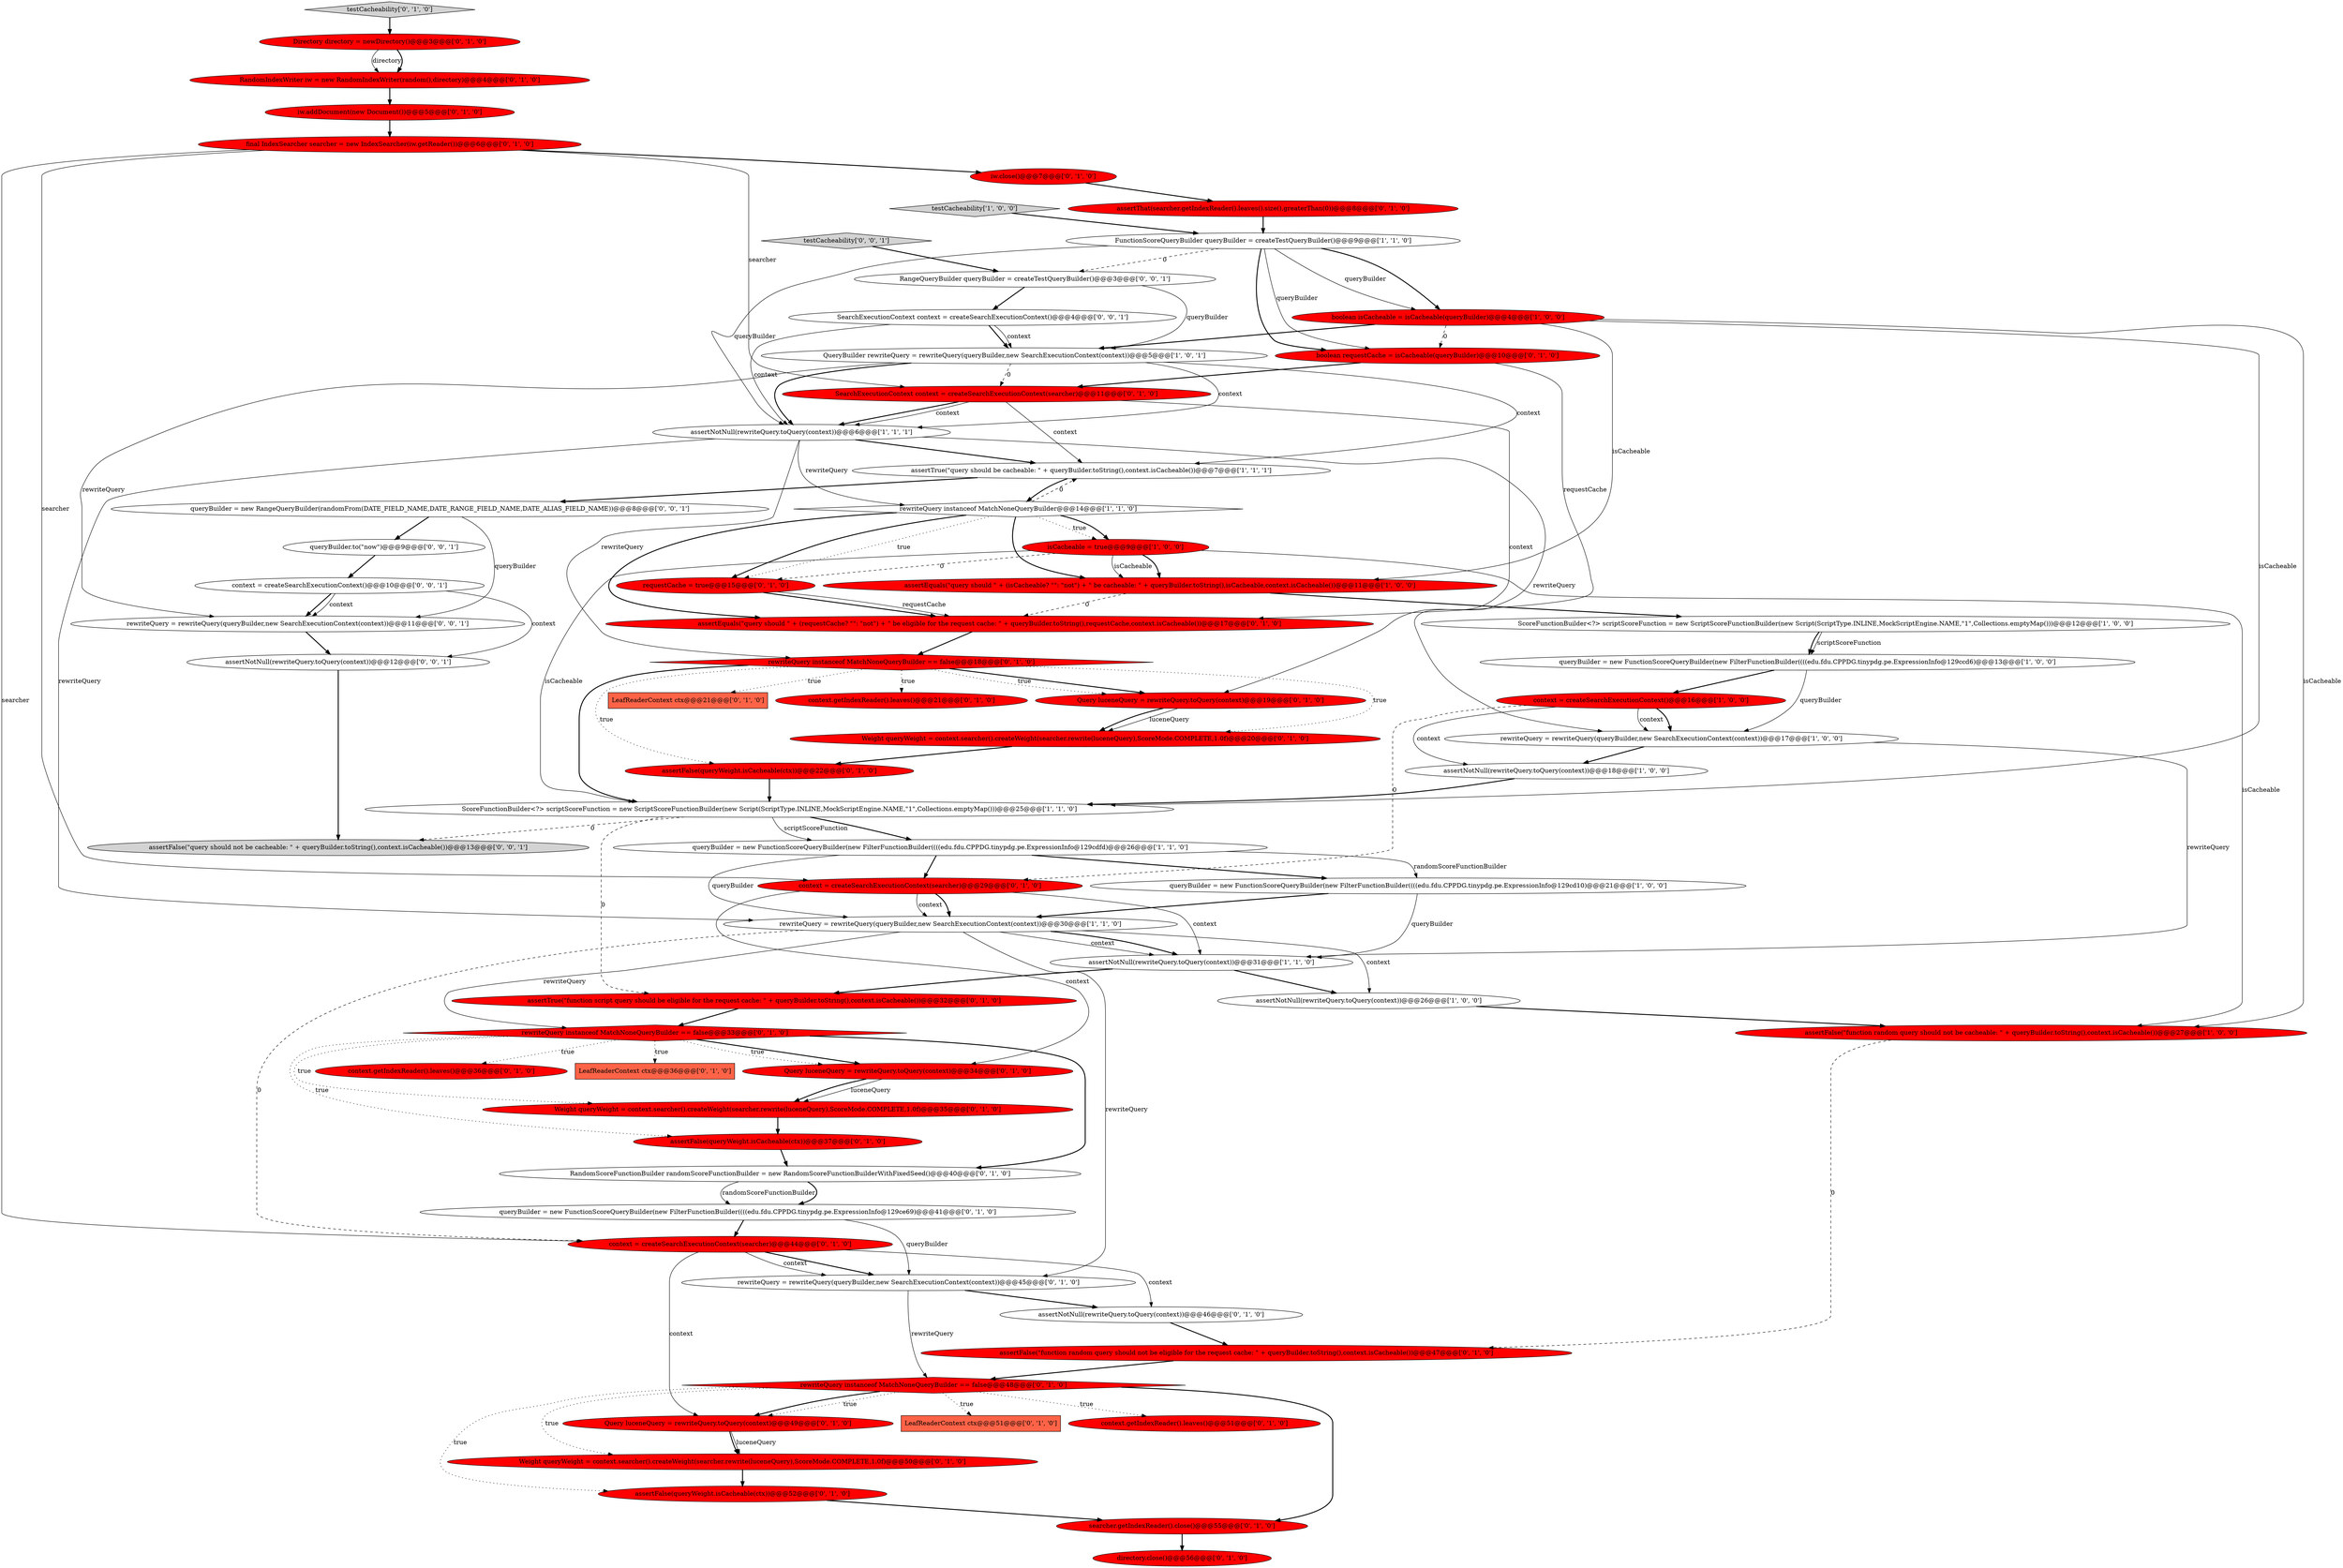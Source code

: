 digraph {
5 [style = filled, label = "rewriteQuery = rewriteQuery(queryBuilder,new SearchExecutionContext(context))@@@30@@@['1', '1', '0']", fillcolor = white, shape = ellipse image = "AAA0AAABBB1BBB"];
66 [style = filled, label = "assertNotNull(rewriteQuery.toQuery(context))@@@12@@@['0', '0', '1']", fillcolor = white, shape = ellipse image = "AAA0AAABBB3BBB"];
42 [style = filled, label = "assertNotNull(rewriteQuery.toQuery(context))@@@46@@@['0', '1', '0']", fillcolor = white, shape = ellipse image = "AAA0AAABBB2BBB"];
21 [style = filled, label = "LeafReaderContext ctx@@@21@@@['0', '1', '0']", fillcolor = tomato, shape = box image = "AAA0AAABBB2BBB"];
28 [style = filled, label = "assertThat(searcher.getIndexReader().leaves().size(),greaterThan(0))@@@8@@@['0', '1', '0']", fillcolor = red, shape = ellipse image = "AAA1AAABBB2BBB"];
27 [style = filled, label = "searcher.getIndexReader().close()@@@55@@@['0', '1', '0']", fillcolor = red, shape = ellipse image = "AAA1AAABBB2BBB"];
31 [style = filled, label = "assertEquals(\"query should \" + (requestCache? \"\": \"not\") + \" be eligible for the request cache: \" + queryBuilder.toString(),requestCache,context.isCacheable())@@@17@@@['0', '1', '0']", fillcolor = red, shape = ellipse image = "AAA1AAABBB2BBB"];
12 [style = filled, label = "assertNotNull(rewriteQuery.toQuery(context))@@@31@@@['1', '1', '0']", fillcolor = white, shape = ellipse image = "AAA0AAABBB1BBB"];
26 [style = filled, label = "LeafReaderContext ctx@@@36@@@['0', '1', '0']", fillcolor = tomato, shape = box image = "AAA0AAABBB2BBB"];
43 [style = filled, label = "iw.addDocument(new Document())@@@5@@@['0', '1', '0']", fillcolor = red, shape = ellipse image = "AAA1AAABBB2BBB"];
36 [style = filled, label = "boolean requestCache = isCacheable(queryBuilder)@@@10@@@['0', '1', '0']", fillcolor = red, shape = ellipse image = "AAA1AAABBB2BBB"];
47 [style = filled, label = "context.getIndexReader().leaves()@@@21@@@['0', '1', '0']", fillcolor = red, shape = ellipse image = "AAA1AAABBB2BBB"];
62 [style = filled, label = "rewriteQuery = rewriteQuery(queryBuilder,new SearchExecutionContext(context))@@@11@@@['0', '0', '1']", fillcolor = white, shape = ellipse image = "AAA0AAABBB3BBB"];
38 [style = filled, label = "testCacheability['0', '1', '0']", fillcolor = lightgray, shape = diamond image = "AAA0AAABBB2BBB"];
45 [style = filled, label = "Query luceneQuery = rewriteQuery.toQuery(context)@@@19@@@['0', '1', '0']", fillcolor = red, shape = ellipse image = "AAA1AAABBB2BBB"];
24 [style = filled, label = "rewriteQuery instanceof MatchNoneQueryBuilder == false@@@18@@@['0', '1', '0']", fillcolor = red, shape = diamond image = "AAA1AAABBB2BBB"];
40 [style = filled, label = "assertFalse(queryWeight.isCacheable(ctx))@@@52@@@['0', '1', '0']", fillcolor = red, shape = ellipse image = "AAA1AAABBB2BBB"];
63 [style = filled, label = "SearchExecutionContext context = createSearchExecutionContext()@@@4@@@['0', '0', '1']", fillcolor = white, shape = ellipse image = "AAA0AAABBB3BBB"];
2 [style = filled, label = "rewriteQuery instanceof MatchNoneQueryBuilder@@@14@@@['1', '1', '0']", fillcolor = white, shape = diamond image = "AAA0AAABBB1BBB"];
29 [style = filled, label = "SearchExecutionContext context = createSearchExecutionContext(searcher)@@@11@@@['0', '1', '0']", fillcolor = red, shape = ellipse image = "AAA1AAABBB2BBB"];
58 [style = filled, label = "final IndexSearcher searcher = new IndexSearcher(iw.getReader())@@@6@@@['0', '1', '0']", fillcolor = red, shape = ellipse image = "AAA1AAABBB2BBB"];
61 [style = filled, label = "assertFalse(\"query should not be cacheable: \" + queryBuilder.toString(),context.isCacheable())@@@13@@@['0', '0', '1']", fillcolor = lightgray, shape = ellipse image = "AAA0AAABBB3BBB"];
17 [style = filled, label = "rewriteQuery = rewriteQuery(queryBuilder,new SearchExecutionContext(context))@@@17@@@['1', '0', '0']", fillcolor = white, shape = ellipse image = "AAA0AAABBB1BBB"];
18 [style = filled, label = "assertNotNull(rewriteQuery.toQuery(context))@@@18@@@['1', '0', '0']", fillcolor = white, shape = ellipse image = "AAA0AAABBB1BBB"];
53 [style = filled, label = "context = createSearchExecutionContext(searcher)@@@44@@@['0', '1', '0']", fillcolor = red, shape = ellipse image = "AAA1AAABBB2BBB"];
54 [style = filled, label = "directory.close()@@@56@@@['0', '1', '0']", fillcolor = red, shape = ellipse image = "AAA1AAABBB2BBB"];
68 [style = filled, label = "queryBuilder = new RangeQueryBuilder(randomFrom(DATE_FIELD_NAME,DATE_RANGE_FIELD_NAME,DATE_ALIAS_FIELD_NAME))@@@8@@@['0', '0', '1']", fillcolor = white, shape = ellipse image = "AAA0AAABBB3BBB"];
67 [style = filled, label = "testCacheability['0', '0', '1']", fillcolor = lightgray, shape = diamond image = "AAA0AAABBB3BBB"];
48 [style = filled, label = "assertTrue(\"function script query should be eligible for the request cache: \" + queryBuilder.toString(),context.isCacheable())@@@32@@@['0', '1', '0']", fillcolor = red, shape = ellipse image = "AAA1AAABBB2BBB"];
10 [style = filled, label = "testCacheability['1', '0', '0']", fillcolor = lightgray, shape = diamond image = "AAA0AAABBB1BBB"];
49 [style = filled, label = "iw.close()@@@7@@@['0', '1', '0']", fillcolor = red, shape = ellipse image = "AAA1AAABBB2BBB"];
20 [style = filled, label = "FunctionScoreQueryBuilder queryBuilder = createTestQueryBuilder()@@@9@@@['1', '1', '0']", fillcolor = white, shape = ellipse image = "AAA0AAABBB1BBB"];
52 [style = filled, label = "Weight queryWeight = context.searcher().createWeight(searcher.rewrite(luceneQuery),ScoreMode.COMPLETE,1.0f)@@@20@@@['0', '1', '0']", fillcolor = red, shape = ellipse image = "AAA1AAABBB2BBB"];
32 [style = filled, label = "context.getIndexReader().leaves()@@@36@@@['0', '1', '0']", fillcolor = red, shape = ellipse image = "AAA1AAABBB2BBB"];
1 [style = filled, label = "ScoreFunctionBuilder<?> scriptScoreFunction = new ScriptScoreFunctionBuilder(new Script(ScriptType.INLINE,MockScriptEngine.NAME,\"1\",Collections.emptyMap()))@@@12@@@['1', '0', '0']", fillcolor = white, shape = ellipse image = "AAA0AAABBB1BBB"];
59 [style = filled, label = "Directory directory = newDirectory()@@@3@@@['0', '1', '0']", fillcolor = red, shape = ellipse image = "AAA1AAABBB2BBB"];
0 [style = filled, label = "assertNotNull(rewriteQuery.toQuery(context))@@@6@@@['1', '1', '1']", fillcolor = white, shape = ellipse image = "AAA0AAABBB1BBB"];
9 [style = filled, label = "queryBuilder = new FunctionScoreQueryBuilder(new FilterFunctionBuilder((((edu.fdu.CPPDG.tinypdg.pe.ExpressionInfo@129cdfd)@@@26@@@['1', '1', '0']", fillcolor = white, shape = ellipse image = "AAA0AAABBB1BBB"];
15 [style = filled, label = "QueryBuilder rewriteQuery = rewriteQuery(queryBuilder,new SearchExecutionContext(context))@@@5@@@['1', '0', '1']", fillcolor = white, shape = ellipse image = "AAA0AAABBB1BBB"];
16 [style = filled, label = "assertEquals(\"query should \" + (isCacheable? \"\": \"not\") + \" be cacheable: \" + queryBuilder.toString(),isCacheable,context.isCacheable())@@@11@@@['1', '0', '0']", fillcolor = red, shape = ellipse image = "AAA1AAABBB1BBB"];
44 [style = filled, label = "rewriteQuery = rewriteQuery(queryBuilder,new SearchExecutionContext(context))@@@45@@@['0', '1', '0']", fillcolor = white, shape = ellipse image = "AAA0AAABBB2BBB"];
14 [style = filled, label = "context = createSearchExecutionContext()@@@16@@@['1', '0', '0']", fillcolor = red, shape = ellipse image = "AAA1AAABBB1BBB"];
35 [style = filled, label = "rewriteQuery instanceof MatchNoneQueryBuilder == false@@@33@@@['0', '1', '0']", fillcolor = red, shape = diamond image = "AAA1AAABBB2BBB"];
65 [style = filled, label = "context = createSearchExecutionContext()@@@10@@@['0', '0', '1']", fillcolor = white, shape = ellipse image = "AAA0AAABBB3BBB"];
4 [style = filled, label = "ScoreFunctionBuilder<?> scriptScoreFunction = new ScriptScoreFunctionBuilder(new Script(ScriptType.INLINE,MockScriptEngine.NAME,\"1\",Collections.emptyMap()))@@@25@@@['1', '1', '0']", fillcolor = white, shape = ellipse image = "AAA0AAABBB1BBB"];
33 [style = filled, label = "Weight queryWeight = context.searcher().createWeight(searcher.rewrite(luceneQuery),ScoreMode.COMPLETE,1.0f)@@@50@@@['0', '1', '0']", fillcolor = red, shape = ellipse image = "AAA1AAABBB2BBB"];
46 [style = filled, label = "rewriteQuery instanceof MatchNoneQueryBuilder == false@@@48@@@['0', '1', '0']", fillcolor = red, shape = diamond image = "AAA1AAABBB2BBB"];
57 [style = filled, label = "Query luceneQuery = rewriteQuery.toQuery(context)@@@49@@@['0', '1', '0']", fillcolor = red, shape = ellipse image = "AAA1AAABBB2BBB"];
13 [style = filled, label = "queryBuilder = new FunctionScoreQueryBuilder(new FilterFunctionBuilder((((edu.fdu.CPPDG.tinypdg.pe.ExpressionInfo@129ccd6)@@@13@@@['1', '0', '0']", fillcolor = white, shape = ellipse image = "AAA0AAABBB1BBB"];
3 [style = filled, label = "isCacheable = true@@@9@@@['1', '0', '0']", fillcolor = red, shape = ellipse image = "AAA1AAABBB1BBB"];
6 [style = filled, label = "assertFalse(\"function random query should not be cacheable: \" + queryBuilder.toString(),context.isCacheable())@@@27@@@['1', '0', '0']", fillcolor = red, shape = ellipse image = "AAA1AAABBB1BBB"];
11 [style = filled, label = "assertTrue(\"query should be cacheable: \" + queryBuilder.toString(),context.isCacheable())@@@7@@@['1', '1', '1']", fillcolor = white, shape = ellipse image = "AAA0AAABBB1BBB"];
23 [style = filled, label = "RandomIndexWriter iw = new RandomIndexWriter(random(),directory)@@@4@@@['0', '1', '0']", fillcolor = red, shape = ellipse image = "AAA1AAABBB2BBB"];
7 [style = filled, label = "assertNotNull(rewriteQuery.toQuery(context))@@@26@@@['1', '0', '0']", fillcolor = white, shape = ellipse image = "AAA0AAABBB1BBB"];
25 [style = filled, label = "assertFalse(queryWeight.isCacheable(ctx))@@@22@@@['0', '1', '0']", fillcolor = red, shape = ellipse image = "AAA1AAABBB2BBB"];
39 [style = filled, label = "assertFalse(queryWeight.isCacheable(ctx))@@@37@@@['0', '1', '0']", fillcolor = red, shape = ellipse image = "AAA1AAABBB2BBB"];
8 [style = filled, label = "boolean isCacheable = isCacheable(queryBuilder)@@@4@@@['1', '0', '0']", fillcolor = red, shape = ellipse image = "AAA1AAABBB1BBB"];
56 [style = filled, label = "queryBuilder = new FunctionScoreQueryBuilder(new FilterFunctionBuilder((((edu.fdu.CPPDG.tinypdg.pe.ExpressionInfo@129ce69)@@@41@@@['0', '1', '0']", fillcolor = white, shape = ellipse image = "AAA0AAABBB2BBB"];
64 [style = filled, label = "queryBuilder.to(\"now\")@@@9@@@['0', '0', '1']", fillcolor = white, shape = ellipse image = "AAA0AAABBB3BBB"];
19 [style = filled, label = "queryBuilder = new FunctionScoreQueryBuilder(new FilterFunctionBuilder((((edu.fdu.CPPDG.tinypdg.pe.ExpressionInfo@129cd10)@@@21@@@['1', '0', '0']", fillcolor = white, shape = ellipse image = "AAA0AAABBB1BBB"];
22 [style = filled, label = "LeafReaderContext ctx@@@51@@@['0', '1', '0']", fillcolor = tomato, shape = box image = "AAA0AAABBB2BBB"];
37 [style = filled, label = "context = createSearchExecutionContext(searcher)@@@29@@@['0', '1', '0']", fillcolor = red, shape = ellipse image = "AAA1AAABBB2BBB"];
50 [style = filled, label = "Query luceneQuery = rewriteQuery.toQuery(context)@@@34@@@['0', '1', '0']", fillcolor = red, shape = ellipse image = "AAA1AAABBB2BBB"];
30 [style = filled, label = "RandomScoreFunctionBuilder randomScoreFunctionBuilder = new RandomScoreFunctionBuilderWithFixedSeed()@@@40@@@['0', '1', '0']", fillcolor = white, shape = ellipse image = "AAA0AAABBB2BBB"];
55 [style = filled, label = "Weight queryWeight = context.searcher().createWeight(searcher.rewrite(luceneQuery),ScoreMode.COMPLETE,1.0f)@@@35@@@['0', '1', '0']", fillcolor = red, shape = ellipse image = "AAA1AAABBB2BBB"];
60 [style = filled, label = "RangeQueryBuilder queryBuilder = createTestQueryBuilder()@@@3@@@['0', '0', '1']", fillcolor = white, shape = ellipse image = "AAA0AAABBB3BBB"];
41 [style = filled, label = "requestCache = true@@@15@@@['0', '1', '0']", fillcolor = red, shape = ellipse image = "AAA1AAABBB2BBB"];
51 [style = filled, label = "context.getIndexReader().leaves()@@@51@@@['0', '1', '0']", fillcolor = red, shape = ellipse image = "AAA1AAABBB2BBB"];
34 [style = filled, label = "assertFalse(\"function random query should not be eligible for the request cache: \" + queryBuilder.toString(),context.isCacheable())@@@47@@@['0', '1', '0']", fillcolor = red, shape = ellipse image = "AAA1AAABBB2BBB"];
3->41 [style = dashed, label="0"];
19->12 [style = solid, label="queryBuilder"];
63->15 [style = bold, label=""];
34->46 [style = bold, label=""];
16->31 [style = dashed, label="0"];
28->20 [style = bold, label=""];
24->25 [style = dotted, label="true"];
57->33 [style = bold, label=""];
36->29 [style = bold, label=""];
65->62 [style = bold, label=""];
29->0 [style = bold, label=""];
35->26 [style = dotted, label="true"];
53->44 [style = bold, label=""];
14->17 [style = bold, label=""];
67->60 [style = bold, label=""];
37->12 [style = solid, label="context"];
48->35 [style = bold, label=""];
6->34 [style = dashed, label="0"];
3->16 [style = bold, label=""];
1->13 [style = bold, label=""];
12->7 [style = bold, label=""];
9->37 [style = bold, label=""];
50->55 [style = solid, label="luceneQuery"];
37->5 [style = bold, label=""];
19->5 [style = bold, label=""];
9->19 [style = solid, label="randomScoreFunctionBuilder"];
0->2 [style = solid, label="rewriteQuery"];
35->50 [style = bold, label=""];
50->55 [style = bold, label=""];
15->0 [style = bold, label=""];
60->63 [style = bold, label=""];
0->24 [style = solid, label="rewriteQuery"];
14->17 [style = solid, label="context"];
17->12 [style = solid, label="rewriteQuery"];
14->18 [style = solid, label="context"];
29->45 [style = solid, label="context"];
63->15 [style = solid, label="context"];
24->21 [style = dotted, label="true"];
56->53 [style = bold, label=""];
13->14 [style = bold, label=""];
43->58 [style = bold, label=""];
2->31 [style = bold, label=""];
2->16 [style = bold, label=""];
2->3 [style = dotted, label="true"];
56->44 [style = solid, label="queryBuilder"];
46->40 [style = dotted, label="true"];
8->6 [style = solid, label="isCacheable"];
68->62 [style = solid, label="queryBuilder"];
58->37 [style = solid, label="searcher"];
5->12 [style = solid, label="context"];
15->11 [style = solid, label="context"];
15->29 [style = dashed, label="0"];
5->7 [style = solid, label="context"];
12->48 [style = bold, label=""];
46->33 [style = dotted, label="true"];
24->52 [style = dotted, label="true"];
29->11 [style = solid, label="context"];
8->4 [style = solid, label="isCacheable"];
20->8 [style = bold, label=""];
18->4 [style = bold, label=""];
20->0 [style = solid, label="queryBuilder"];
7->6 [style = bold, label=""];
27->54 [style = bold, label=""];
2->11 [style = dashed, label="0"];
66->61 [style = bold, label=""];
2->41 [style = dotted, label="true"];
3->16 [style = solid, label="isCacheable"];
35->55 [style = dotted, label="true"];
29->0 [style = solid, label="context"];
45->52 [style = solid, label="luceneQuery"];
45->52 [style = bold, label=""];
38->59 [style = bold, label=""];
4->9 [style = bold, label=""];
2->41 [style = bold, label=""];
4->9 [style = solid, label="scriptScoreFunction"];
44->42 [style = bold, label=""];
14->37 [style = dashed, label="0"];
8->15 [style = bold, label=""];
5->35 [style = solid, label="rewriteQuery"];
53->57 [style = solid, label="context"];
24->47 [style = dotted, label="true"];
31->24 [style = bold, label=""];
2->3 [style = bold, label=""];
23->43 [style = bold, label=""];
49->28 [style = bold, label=""];
58->53 [style = solid, label="searcher"];
0->11 [style = bold, label=""];
62->66 [style = bold, label=""];
55->39 [style = bold, label=""];
8->36 [style = dashed, label="0"];
58->49 [style = bold, label=""];
3->4 [style = solid, label="isCacheable"];
24->45 [style = bold, label=""];
46->51 [style = dotted, label="true"];
16->1 [style = bold, label=""];
40->27 [style = bold, label=""];
64->65 [style = bold, label=""];
9->19 [style = bold, label=""];
24->45 [style = dotted, label="true"];
20->60 [style = dashed, label="0"];
41->31 [style = bold, label=""];
58->29 [style = solid, label="searcher"];
46->57 [style = dotted, label="true"];
46->22 [style = dotted, label="true"];
13->17 [style = solid, label="queryBuilder"];
60->15 [style = solid, label="queryBuilder"];
35->30 [style = bold, label=""];
53->42 [style = solid, label="context"];
15->62 [style = solid, label="rewriteQuery"];
46->57 [style = bold, label=""];
65->62 [style = solid, label="context"];
4->48 [style = dashed, label="0"];
20->36 [style = bold, label=""];
5->44 [style = solid, label="rewriteQuery"];
37->5 [style = solid, label="context"];
20->36 [style = solid, label="queryBuilder"];
68->64 [style = bold, label=""];
0->17 [style = solid, label="rewriteQuery"];
35->39 [style = dotted, label="true"];
42->34 [style = bold, label=""];
59->23 [style = solid, label="directory"];
3->6 [style = solid, label="isCacheable"];
63->0 [style = solid, label="context"];
10->20 [style = bold, label=""];
0->5 [style = solid, label="rewriteQuery"];
4->61 [style = dashed, label="0"];
1->13 [style = solid, label="scriptScoreFunction"];
9->5 [style = solid, label="queryBuilder"];
59->23 [style = bold, label=""];
65->66 [style = solid, label="context"];
11->68 [style = bold, label=""];
8->16 [style = solid, label="isCacheable"];
25->4 [style = bold, label=""];
57->33 [style = solid, label="luceneQuery"];
41->31 [style = solid, label="requestCache"];
44->46 [style = solid, label="rewriteQuery"];
11->2 [style = bold, label=""];
5->53 [style = dashed, label="0"];
53->44 [style = solid, label="context"];
20->8 [style = solid, label="queryBuilder"];
39->30 [style = bold, label=""];
24->4 [style = bold, label=""];
30->56 [style = solid, label="randomScoreFunctionBuilder"];
33->40 [style = bold, label=""];
52->25 [style = bold, label=""];
5->12 [style = bold, label=""];
46->27 [style = bold, label=""];
36->31 [style = solid, label="requestCache"];
37->50 [style = solid, label="context"];
15->0 [style = solid, label="context"];
30->56 [style = bold, label=""];
35->50 [style = dotted, label="true"];
17->18 [style = bold, label=""];
35->32 [style = dotted, label="true"];
}
